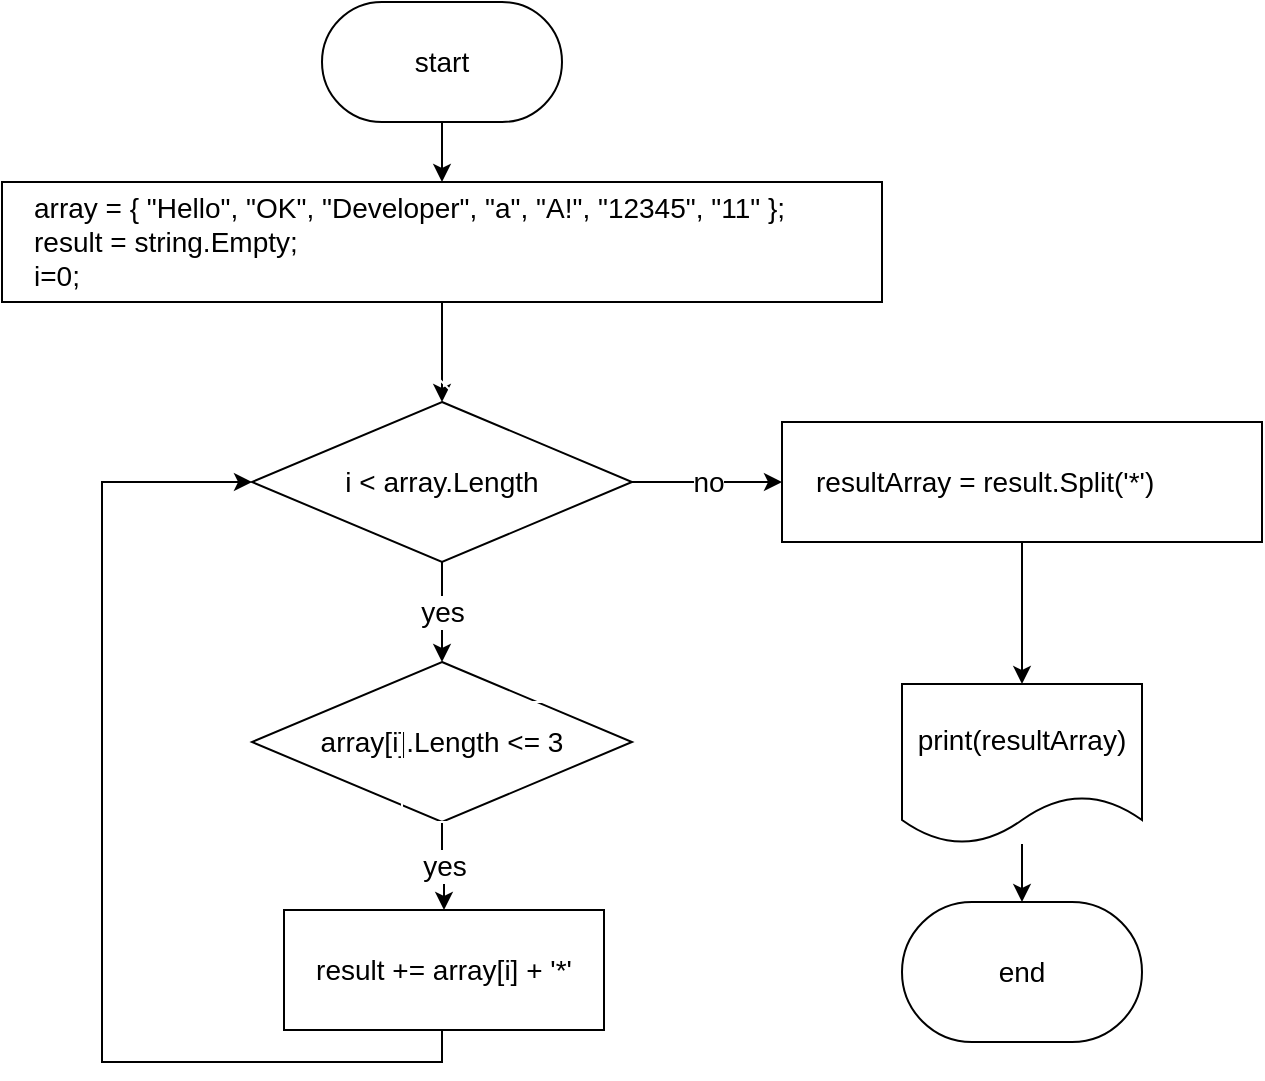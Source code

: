 <mxfile version="20.3.1" type="device"><diagram id="VfA4qrV-BSnyYLnnLxk6" name="Страница 1"><mxGraphModel dx="1422" dy="752" grid="1" gridSize="10" guides="1" tooltips="1" connect="1" arrows="1" fold="1" page="1" pageScale="1" pageWidth="827" pageHeight="1169" math="0" shadow="0"><root><mxCell id="0"/><mxCell id="1" parent="0"/><mxCell id="1Mw-reHUn-sENshWiRA7-5" value="" style="edgeStyle=orthogonalEdgeStyle;rounded=0;orthogonalLoop=1;jettySize=auto;html=1;fontSize=14;" edge="1" parent="1" source="1Mw-reHUn-sENshWiRA7-2" target="1Mw-reHUn-sENshWiRA7-4"><mxGeometry relative="1" as="geometry"/></mxCell><mxCell id="1Mw-reHUn-sENshWiRA7-2" value="start" style="rounded=1;whiteSpace=wrap;html=1;arcSize=50;fontSize=14;" vertex="1" parent="1"><mxGeometry x="330" y="40" width="120" height="60" as="geometry"/></mxCell><mxCell id="1Mw-reHUn-sENshWiRA7-3" value="end" style="rounded=1;whiteSpace=wrap;html=1;arcSize=50;fontSize=14;" vertex="1" parent="1"><mxGeometry x="620" y="490" width="120" height="70" as="geometry"/></mxCell><mxCell id="1Mw-reHUn-sENshWiRA7-14" value="" style="edgeStyle=orthogonalEdgeStyle;rounded=0;orthogonalLoop=1;jettySize=auto;html=1;fontColor=#FFFFFF;fontSize=14;" edge="1" parent="1" source="1Mw-reHUn-sENshWiRA7-4" target="1Mw-reHUn-sENshWiRA7-13"><mxGeometry relative="1" as="geometry"/></mxCell><mxCell id="1Mw-reHUn-sENshWiRA7-4" value="array = { &quot;Hello&quot;, &quot;OK&quot;, &quot;Developer&quot;, &quot;a&quot;, &quot;A!&quot;, &quot;12345&quot;, &quot;11&quot; };&#10;result = string.Empty;&#10;i=0;" style="rounded=0;whiteSpace=wrap;align=left;fontSize=14;spacingLeft=14;" vertex="1" parent="1"><mxGeometry x="170" y="130" width="440" height="60" as="geometry"/></mxCell><mxCell id="1Mw-reHUn-sENshWiRA7-10" value="" style="rhombus;whiteSpace=wrap;html=1;strokeColor=#FFFFFF;fontColor=#FFFFFF;fillColor=none;fontSize=14;" vertex="1" parent="1"><mxGeometry x="340" y="220" width="80" height="80" as="geometry"/></mxCell><mxCell id="1Mw-reHUn-sENshWiRA7-16" value="yes" style="edgeStyle=orthogonalEdgeStyle;rounded=0;orthogonalLoop=1;jettySize=auto;html=1;fontColor=#000000;fontSize=14;" edge="1" parent="1" source="1Mw-reHUn-sENshWiRA7-13" target="1Mw-reHUn-sENshWiRA7-15"><mxGeometry relative="1" as="geometry"/></mxCell><mxCell id="1Mw-reHUn-sENshWiRA7-21" value="no" style="edgeStyle=orthogonalEdgeStyle;rounded=0;orthogonalLoop=1;jettySize=auto;html=1;fontColor=#000000;fontSize=14;" edge="1" parent="1" source="1Mw-reHUn-sENshWiRA7-13" target="1Mw-reHUn-sENshWiRA7-20"><mxGeometry relative="1" as="geometry"/></mxCell><mxCell id="1Mw-reHUn-sENshWiRA7-13" value="i &lt; array.Length" style="rhombus;whiteSpace=wrap;rounded=0;fontSize=14;" vertex="1" parent="1"><mxGeometry x="295" y="240" width="190" height="80" as="geometry"/></mxCell><mxCell id="1Mw-reHUn-sENshWiRA7-18" value="yes" style="edgeStyle=orthogonalEdgeStyle;rounded=0;orthogonalLoop=1;jettySize=auto;html=1;fontColor=#000000;fontSize=14;" edge="1" parent="1" source="1Mw-reHUn-sENshWiRA7-15" target="1Mw-reHUn-sENshWiRA7-17"><mxGeometry relative="1" as="geometry"/></mxCell><mxCell id="1Mw-reHUn-sENshWiRA7-15" value="array[i].Length &lt;= 3" style="rhombus;whiteSpace=wrap;rounded=0;fontSize=14;" vertex="1" parent="1"><mxGeometry x="295" y="370" width="190" height="80" as="geometry"/></mxCell><mxCell id="1Mw-reHUn-sENshWiRA7-22" value="" style="edgeStyle=orthogonalEdgeStyle;rounded=0;orthogonalLoop=1;jettySize=auto;html=1;fontColor=#000000;entryX=0;entryY=0.5;entryDx=0;entryDy=0;exitX=0.5;exitY=1;exitDx=0;exitDy=0;fontSize=14;" edge="1" parent="1" source="1Mw-reHUn-sENshWiRA7-17" target="1Mw-reHUn-sENshWiRA7-13"><mxGeometry relative="1" as="geometry"><mxPoint x="200" y="300" as="targetPoint"/><Array as="points"><mxPoint x="390" y="570"/><mxPoint x="220" y="570"/><mxPoint x="220" y="280"/></Array></mxGeometry></mxCell><mxCell id="1Mw-reHUn-sENshWiRA7-17" value="result += array[i] + '*'" style="rounded=0;whiteSpace=wrap;labelBackgroundColor=#ffffff;fontSize=14;" vertex="1" parent="1"><mxGeometry x="311" y="494" width="160" height="60" as="geometry"/></mxCell><mxCell id="1Mw-reHUn-sENshWiRA7-19" value="" style="rounded=0;whiteSpace=wrap;html=1;labelBackgroundColor=#ffffff;strokeColor=#FFFFFF;fontColor=#000000;fillColor=none;fontSize=14;" vertex="1" parent="1"><mxGeometry x="370" y="390" width="120" height="60" as="geometry"/></mxCell><mxCell id="1Mw-reHUn-sENshWiRA7-25" value="" style="edgeStyle=orthogonalEdgeStyle;rounded=0;orthogonalLoop=1;jettySize=auto;html=1;fontSize=14;fontColor=#000000;" edge="1" parent="1" source="1Mw-reHUn-sENshWiRA7-20" target="1Mw-reHUn-sENshWiRA7-24"><mxGeometry relative="1" as="geometry"/></mxCell><mxCell id="1Mw-reHUn-sENshWiRA7-20" value="resultArray = result.Split('*')" style="rounded=0;whiteSpace=wrap;labelBackgroundColor=#ffffff;align=left;fontSize=14;spacingLeft=15;" vertex="1" parent="1"><mxGeometry x="560" y="250" width="240" height="60" as="geometry"/></mxCell><mxCell id="1Mw-reHUn-sENshWiRA7-26" value="" style="edgeStyle=orthogonalEdgeStyle;rounded=0;orthogonalLoop=1;jettySize=auto;html=1;fontSize=14;fontColor=#000000;" edge="1" parent="1" source="1Mw-reHUn-sENshWiRA7-24" target="1Mw-reHUn-sENshWiRA7-3"><mxGeometry relative="1" as="geometry"/></mxCell><mxCell id="1Mw-reHUn-sENshWiRA7-24" value="print(resultArray)" style="shape=document;whiteSpace=wrap;html=1;boundedLbl=1;rounded=0;fontSize=14;" vertex="1" parent="1"><mxGeometry x="620" y="381" width="120" height="80" as="geometry"/></mxCell></root></mxGraphModel></diagram></mxfile>